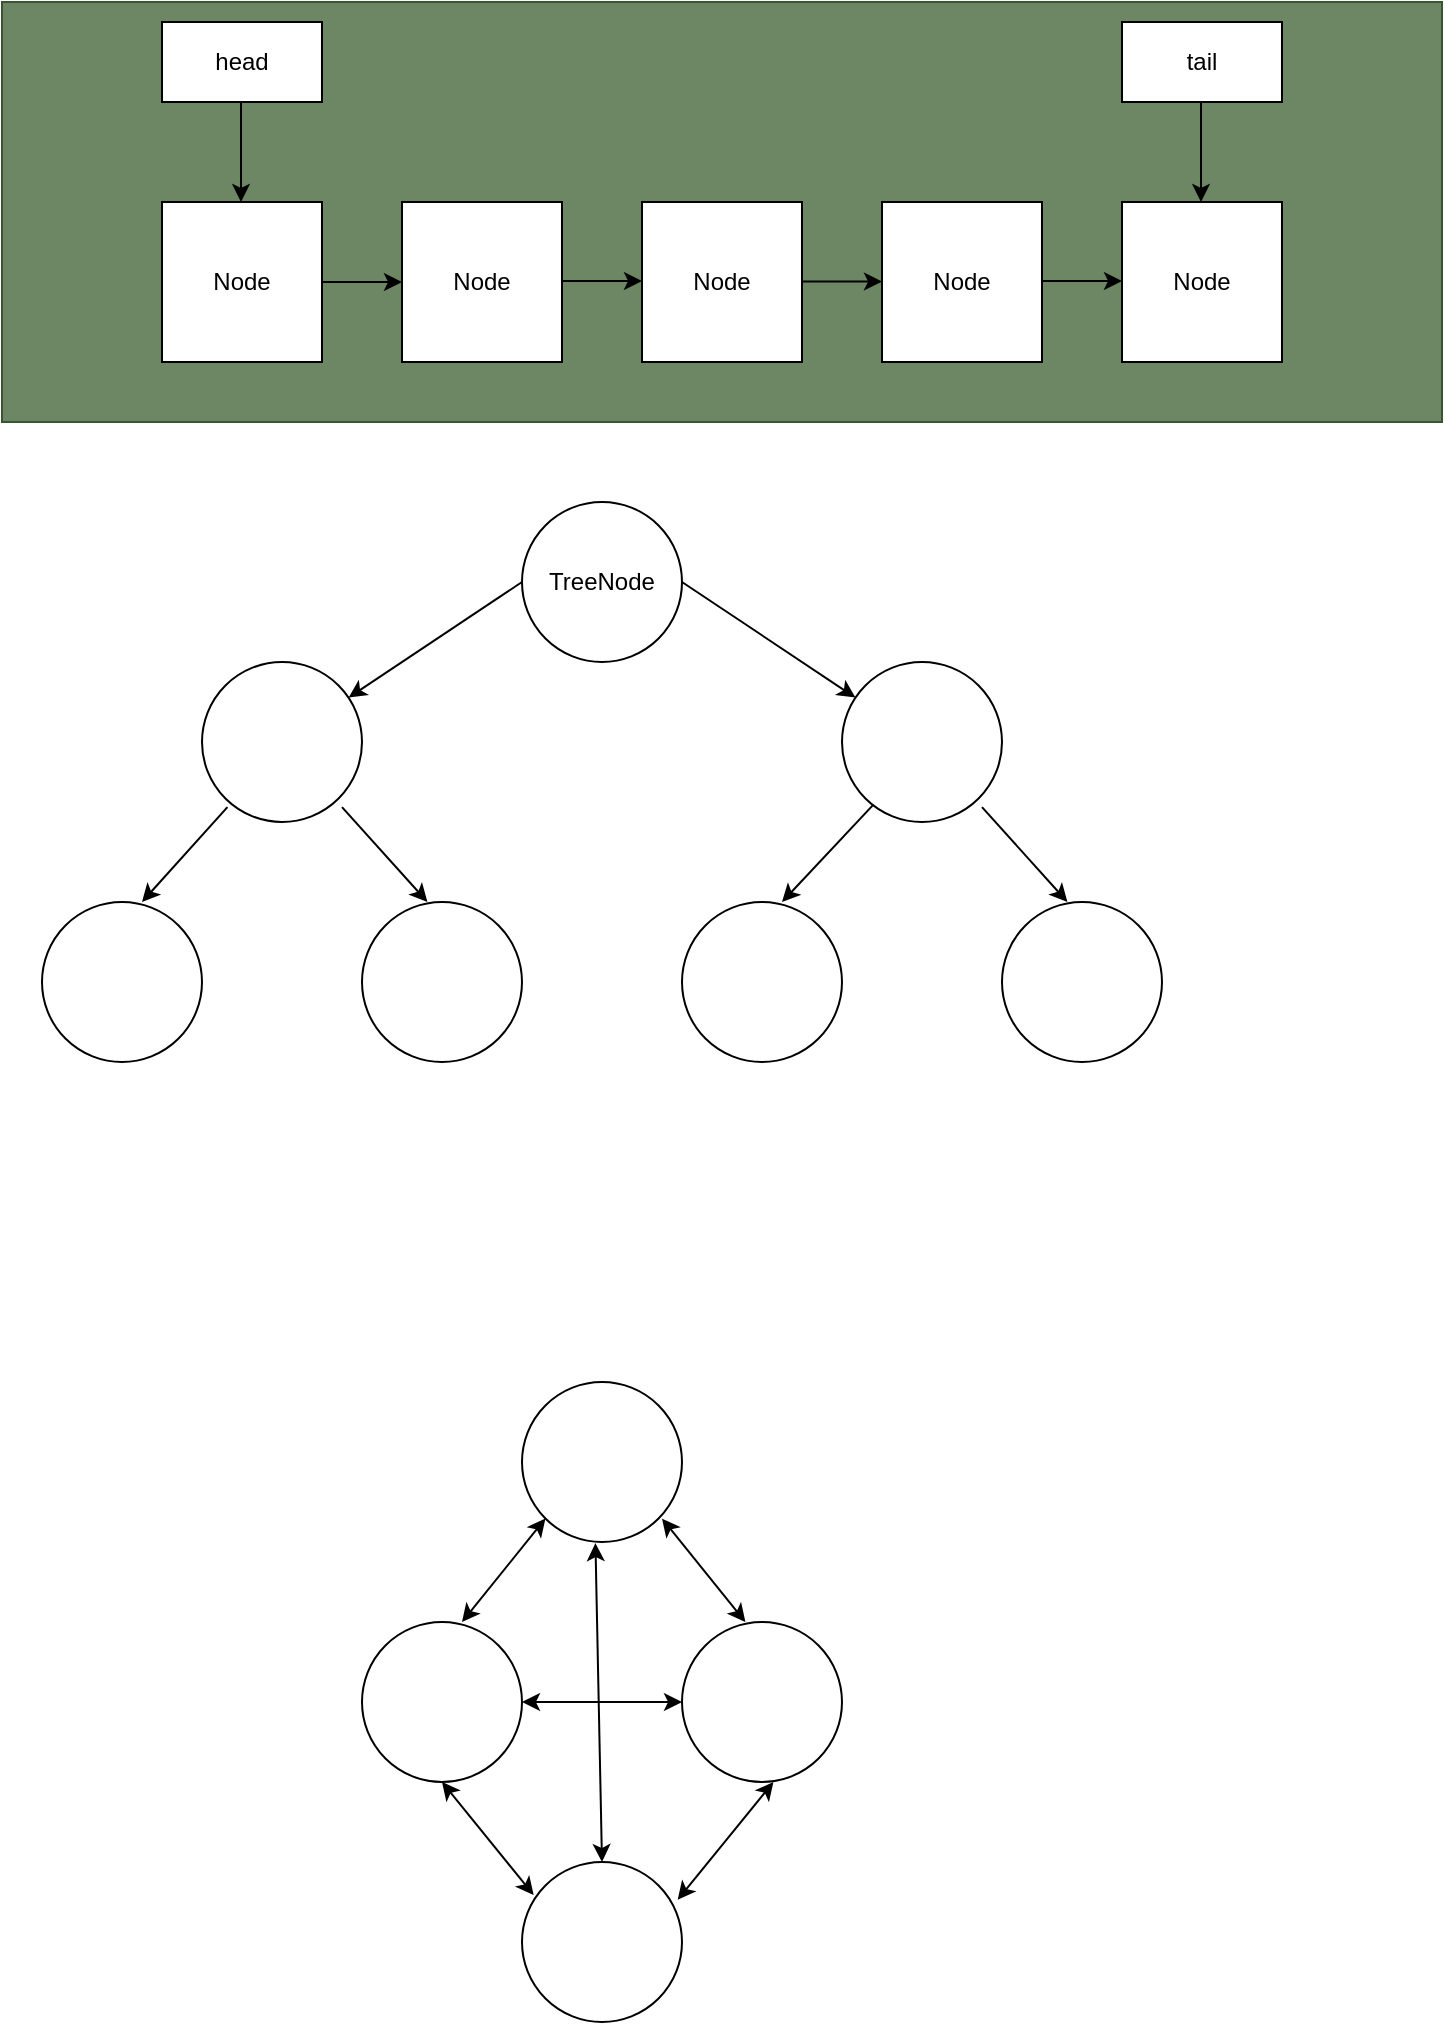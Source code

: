 <mxfile version="20.4.1" type="github">
  <diagram id="qRkt4Y1RNNpKCaW_8E0I" name="Page-1">
    <mxGraphModel dx="1422" dy="791" grid="1" gridSize="10" guides="1" tooltips="1" connect="1" arrows="1" fold="1" page="1" pageScale="1" pageWidth="850" pageHeight="1100" math="0" shadow="0">
      <root>
        <mxCell id="0" />
        <mxCell id="1" parent="0" />
        <mxCell id="WboviOallaujsfzrFde7-1" value="" style="rounded=0;whiteSpace=wrap;html=1;fillColor=#6d8764;strokeColor=#3A5431;fontColor=#ffffff;" vertex="1" parent="1">
          <mxGeometry x="60" y="30" width="720" height="210" as="geometry" />
        </mxCell>
        <mxCell id="pceAAc0VWWeZ7ACtFp88-1" value="Node" style="whiteSpace=wrap;html=1;aspect=fixed;" parent="1" vertex="1">
          <mxGeometry x="140" y="130" width="80" height="80" as="geometry" />
        </mxCell>
        <mxCell id="pceAAc0VWWeZ7ACtFp88-2" value="Node" style="whiteSpace=wrap;html=1;aspect=fixed;" parent="1" vertex="1">
          <mxGeometry x="260" y="130" width="80" height="80" as="geometry" />
        </mxCell>
        <mxCell id="pceAAc0VWWeZ7ACtFp88-3" value="Node" style="whiteSpace=wrap;html=1;aspect=fixed;" parent="1" vertex="1">
          <mxGeometry x="380" y="130" width="80" height="80" as="geometry" />
        </mxCell>
        <mxCell id="pceAAc0VWWeZ7ACtFp88-4" value="Node" style="whiteSpace=wrap;html=1;aspect=fixed;" parent="1" vertex="1">
          <mxGeometry x="500" y="130" width="80" height="80" as="geometry" />
        </mxCell>
        <mxCell id="pceAAc0VWWeZ7ACtFp88-5" value="Node" style="whiteSpace=wrap;html=1;aspect=fixed;" parent="1" vertex="1">
          <mxGeometry x="620" y="130" width="80" height="80" as="geometry" />
        </mxCell>
        <mxCell id="pceAAc0VWWeZ7ACtFp88-7" value="" style="endArrow=classic;html=1;rounded=0;entryX=0;entryY=0.5;entryDx=0;entryDy=0;" parent="1" target="pceAAc0VWWeZ7ACtFp88-2" edge="1">
          <mxGeometry width="50" height="50" relative="1" as="geometry">
            <mxPoint x="220" y="170" as="sourcePoint" />
            <mxPoint x="270" y="120" as="targetPoint" />
          </mxGeometry>
        </mxCell>
        <mxCell id="pceAAc0VWWeZ7ACtFp88-8" value="" style="endArrow=classic;html=1;rounded=0;entryX=0;entryY=0.5;entryDx=0;entryDy=0;" parent="1" edge="1">
          <mxGeometry width="50" height="50" relative="1" as="geometry">
            <mxPoint x="340" y="169.5" as="sourcePoint" />
            <mxPoint x="380" y="169.5" as="targetPoint" />
          </mxGeometry>
        </mxCell>
        <mxCell id="pceAAc0VWWeZ7ACtFp88-9" value="" style="endArrow=classic;html=1;rounded=0;entryX=0;entryY=0.5;entryDx=0;entryDy=0;" parent="1" edge="1">
          <mxGeometry width="50" height="50" relative="1" as="geometry">
            <mxPoint x="460" y="169.8" as="sourcePoint" />
            <mxPoint x="500" y="169.8" as="targetPoint" />
          </mxGeometry>
        </mxCell>
        <mxCell id="pceAAc0VWWeZ7ACtFp88-10" value="" style="endArrow=classic;html=1;rounded=0;entryX=0;entryY=0.5;entryDx=0;entryDy=0;" parent="1" edge="1">
          <mxGeometry width="50" height="50" relative="1" as="geometry">
            <mxPoint x="580" y="169.5" as="sourcePoint" />
            <mxPoint x="620" y="169.5" as="targetPoint" />
          </mxGeometry>
        </mxCell>
        <mxCell id="pceAAc0VWWeZ7ACtFp88-11" value="&lt;div&gt;TreeNode&lt;/div&gt;" style="ellipse;whiteSpace=wrap;html=1;aspect=fixed;" parent="1" vertex="1">
          <mxGeometry x="320" y="280" width="80" height="80" as="geometry" />
        </mxCell>
        <mxCell id="pceAAc0VWWeZ7ACtFp88-14" value="" style="ellipse;whiteSpace=wrap;html=1;aspect=fixed;" parent="1" vertex="1">
          <mxGeometry x="160" y="360" width="80" height="80" as="geometry" />
        </mxCell>
        <mxCell id="pceAAc0VWWeZ7ACtFp88-15" value="" style="ellipse;whiteSpace=wrap;html=1;aspect=fixed;" parent="1" vertex="1">
          <mxGeometry x="480" y="360" width="80" height="80" as="geometry" />
        </mxCell>
        <mxCell id="pceAAc0VWWeZ7ACtFp88-16" value="" style="ellipse;whiteSpace=wrap;html=1;aspect=fixed;" parent="1" vertex="1">
          <mxGeometry x="80" y="480" width="80" height="80" as="geometry" />
        </mxCell>
        <mxCell id="pceAAc0VWWeZ7ACtFp88-17" value="" style="ellipse;whiteSpace=wrap;html=1;aspect=fixed;" parent="1" vertex="1">
          <mxGeometry x="240" y="480" width="80" height="80" as="geometry" />
        </mxCell>
        <mxCell id="pceAAc0VWWeZ7ACtFp88-18" value="" style="ellipse;whiteSpace=wrap;html=1;aspect=fixed;" parent="1" vertex="1">
          <mxGeometry x="560" y="480" width="80" height="80" as="geometry" />
        </mxCell>
        <mxCell id="pceAAc0VWWeZ7ACtFp88-19" value="" style="ellipse;whiteSpace=wrap;html=1;aspect=fixed;" parent="1" vertex="1">
          <mxGeometry x="400" y="480" width="80" height="80" as="geometry" />
        </mxCell>
        <mxCell id="pceAAc0VWWeZ7ACtFp88-20" value="" style="endArrow=classic;html=1;rounded=0;exitX=0;exitY=0.5;exitDx=0;exitDy=0;" parent="1" source="pceAAc0VWWeZ7ACtFp88-11" target="pceAAc0VWWeZ7ACtFp88-14" edge="1">
          <mxGeometry width="50" height="50" relative="1" as="geometry">
            <mxPoint x="255" y="360" as="sourcePoint" />
            <mxPoint x="250" y="410" as="targetPoint" />
          </mxGeometry>
        </mxCell>
        <mxCell id="pceAAc0VWWeZ7ACtFp88-21" value="" style="endArrow=classic;html=1;rounded=0;exitX=1;exitY=0.5;exitDx=0;exitDy=0;" parent="1" source="pceAAc0VWWeZ7ACtFp88-11" target="pceAAc0VWWeZ7ACtFp88-15" edge="1">
          <mxGeometry width="50" height="50" relative="1" as="geometry">
            <mxPoint x="400.004" y="330.0" as="sourcePoint" />
            <mxPoint x="484.87" y="375.736" as="targetPoint" />
          </mxGeometry>
        </mxCell>
        <mxCell id="pceAAc0VWWeZ7ACtFp88-23" value="" style="endArrow=classic;html=1;rounded=0;exitX=0.159;exitY=0.907;exitDx=0;exitDy=0;exitPerimeter=0;" parent="1" source="pceAAc0VWWeZ7ACtFp88-14" edge="1">
          <mxGeometry width="50" height="50" relative="1" as="geometry">
            <mxPoint x="214.87" y="434.26" as="sourcePoint" />
            <mxPoint x="130" y="480" as="targetPoint" />
          </mxGeometry>
        </mxCell>
        <mxCell id="pceAAc0VWWeZ7ACtFp88-24" value="" style="endArrow=classic;html=1;rounded=0;exitX=0.195;exitY=0.893;exitDx=0;exitDy=0;exitPerimeter=0;" parent="1" source="pceAAc0VWWeZ7ACtFp88-15" edge="1">
          <mxGeometry width="50" height="50" relative="1" as="geometry">
            <mxPoint x="492.72" y="432.56" as="sourcePoint" />
            <mxPoint x="450.004" y="479.996" as="targetPoint" />
          </mxGeometry>
        </mxCell>
        <mxCell id="pceAAc0VWWeZ7ACtFp88-25" value="" style="endArrow=classic;html=1;rounded=0;exitX=0.159;exitY=0.907;exitDx=0;exitDy=0;exitPerimeter=0;" parent="1" edge="1">
          <mxGeometry width="50" height="50" relative="1" as="geometry">
            <mxPoint x="230" y="432.56" as="sourcePoint" />
            <mxPoint x="272.72" y="480.0" as="targetPoint" />
          </mxGeometry>
        </mxCell>
        <mxCell id="pceAAc0VWWeZ7ACtFp88-28" value="" style="endArrow=classic;html=1;rounded=0;exitX=0.159;exitY=0.907;exitDx=0;exitDy=0;exitPerimeter=0;" parent="1" edge="1">
          <mxGeometry width="50" height="50" relative="1" as="geometry">
            <mxPoint x="550" y="432.56" as="sourcePoint" />
            <mxPoint x="592.72" y="480.0" as="targetPoint" />
          </mxGeometry>
        </mxCell>
        <mxCell id="pceAAc0VWWeZ7ACtFp88-29" value="" style="ellipse;whiteSpace=wrap;html=1;aspect=fixed;" parent="1" vertex="1">
          <mxGeometry x="320" y="720" width="80" height="80" as="geometry" />
        </mxCell>
        <mxCell id="pceAAc0VWWeZ7ACtFp88-30" value="" style="ellipse;whiteSpace=wrap;html=1;aspect=fixed;" parent="1" vertex="1">
          <mxGeometry x="240" y="840" width="80" height="80" as="geometry" />
        </mxCell>
        <mxCell id="pceAAc0VWWeZ7ACtFp88-31" value="" style="ellipse;whiteSpace=wrap;html=1;aspect=fixed;" parent="1" vertex="1">
          <mxGeometry x="400" y="840" width="80" height="80" as="geometry" />
        </mxCell>
        <mxCell id="pceAAc0VWWeZ7ACtFp88-35" value="" style="endArrow=classic;startArrow=classic;html=1;rounded=0;entryX=0;entryY=1;entryDx=0;entryDy=0;" parent="1" target="pceAAc0VWWeZ7ACtFp88-29" edge="1">
          <mxGeometry width="50" height="50" relative="1" as="geometry">
            <mxPoint x="290" y="840" as="sourcePoint" />
            <mxPoint x="340" y="790" as="targetPoint" />
          </mxGeometry>
        </mxCell>
        <mxCell id="pceAAc0VWWeZ7ACtFp88-36" value="" style="endArrow=classic;startArrow=classic;html=1;rounded=0;entryX=0;entryY=1;entryDx=0;entryDy=0;" parent="1" edge="1">
          <mxGeometry width="50" height="50" relative="1" as="geometry">
            <mxPoint x="431.716" y="840" as="sourcePoint" />
            <mxPoint x="390.0" y="788.284" as="targetPoint" />
          </mxGeometry>
        </mxCell>
        <mxCell id="pceAAc0VWWeZ7ACtFp88-39" value="" style="endArrow=classic;startArrow=classic;html=1;rounded=0;entryX=1;entryY=0.5;entryDx=0;entryDy=0;exitX=0;exitY=0.5;exitDx=0;exitDy=0;" parent="1" source="pceAAc0VWWeZ7ACtFp88-31" target="pceAAc0VWWeZ7ACtFp88-30" edge="1">
          <mxGeometry width="50" height="50" relative="1" as="geometry">
            <mxPoint x="380.856" y="905.86" as="sourcePoint" />
            <mxPoint x="339.14" y="854.144" as="targetPoint" />
          </mxGeometry>
        </mxCell>
        <mxCell id="pceAAc0VWWeZ7ACtFp88-40" value="" style="ellipse;whiteSpace=wrap;html=1;aspect=fixed;" parent="1" vertex="1">
          <mxGeometry x="320" y="960" width="80" height="80" as="geometry" />
        </mxCell>
        <mxCell id="pceAAc0VWWeZ7ACtFp88-41" value="" style="endArrow=classic;startArrow=classic;html=1;rounded=0;entryX=0;entryY=1;entryDx=0;entryDy=0;exitX=0.073;exitY=0.207;exitDx=0;exitDy=0;exitPerimeter=0;" parent="1" source="pceAAc0VWWeZ7ACtFp88-40" edge="1">
          <mxGeometry width="50" height="50" relative="1" as="geometry">
            <mxPoint x="321.716" y="971.72" as="sourcePoint" />
            <mxPoint x="280.0" y="920.004" as="targetPoint" />
          </mxGeometry>
        </mxCell>
        <mxCell id="pceAAc0VWWeZ7ACtFp88-42" value="" style="endArrow=classic;startArrow=classic;html=1;rounded=0;entryX=0;entryY=1;entryDx=0;entryDy=0;exitX=0.973;exitY=0.236;exitDx=0;exitDy=0;exitPerimeter=0;" parent="1" source="pceAAc0VWWeZ7ACtFp88-40" edge="1">
          <mxGeometry width="50" height="50" relative="1" as="geometry">
            <mxPoint x="404" y="971.72" as="sourcePoint" />
            <mxPoint x="445.716" y="920.004" as="targetPoint" />
          </mxGeometry>
        </mxCell>
        <mxCell id="pceAAc0VWWeZ7ACtFp88-43" value="" style="endArrow=classic;startArrow=classic;html=1;rounded=0;entryX=0.459;entryY=1.007;entryDx=0;entryDy=0;entryPerimeter=0;exitX=0.5;exitY=0;exitDx=0;exitDy=0;" parent="1" source="pceAAc0VWWeZ7ACtFp88-40" target="pceAAc0VWWeZ7ACtFp88-29" edge="1">
          <mxGeometry width="50" height="50" relative="1" as="geometry">
            <mxPoint x="380.856" y="871.72" as="sourcePoint" />
            <mxPoint x="339.14" y="820.004" as="targetPoint" />
          </mxGeometry>
        </mxCell>
        <mxCell id="WboviOallaujsfzrFde7-3" value="head" style="rounded=0;whiteSpace=wrap;html=1;" vertex="1" parent="1">
          <mxGeometry x="140" y="40" width="80" height="40" as="geometry" />
        </mxCell>
        <mxCell id="WboviOallaujsfzrFde7-4" value="tail" style="rounded=0;whiteSpace=wrap;html=1;" vertex="1" parent="1">
          <mxGeometry x="620" y="40" width="80" height="40" as="geometry" />
        </mxCell>
        <mxCell id="WboviOallaujsfzrFde7-12" value="" style="endArrow=classic;html=1;rounded=0;" edge="1" parent="1">
          <mxGeometry width="50" height="50" relative="1" as="geometry">
            <mxPoint x="179.5" y="80" as="sourcePoint" />
            <mxPoint x="179.5" y="130" as="targetPoint" />
          </mxGeometry>
        </mxCell>
        <mxCell id="WboviOallaujsfzrFde7-13" value="" style="endArrow=classic;html=1;rounded=0;" edge="1" parent="1">
          <mxGeometry width="50" height="50" relative="1" as="geometry">
            <mxPoint x="659.5" y="80" as="sourcePoint" />
            <mxPoint x="659.5" y="130" as="targetPoint" />
          </mxGeometry>
        </mxCell>
      </root>
    </mxGraphModel>
  </diagram>
</mxfile>
